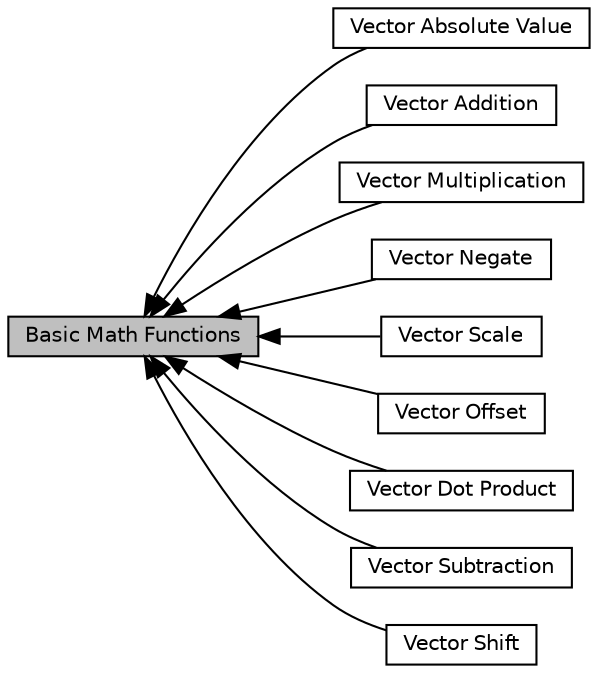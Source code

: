 digraph "Basic Math Functions"
{
  edge [fontname="Helvetica",fontsize="10",labelfontname="Helvetica",labelfontsize="10"];
  node [fontname="Helvetica",fontsize="10",shape=box];
  rankdir=LR;
  Node2 [label="Vector Absolute Value",height=0.2,width=0.4,color="black", fillcolor="white", style="filled",URL="$group___basic_abs.html",tooltip=" "];
  Node3 [label="Vector Addition",height=0.2,width=0.4,color="black", fillcolor="white", style="filled",URL="$group___basic_add.html",tooltip=" "];
  Node5 [label="Vector Multiplication",height=0.2,width=0.4,color="black", fillcolor="white", style="filled",URL="$group___basic_mult.html",tooltip=" "];
  Node6 [label="Vector Negate",height=0.2,width=0.4,color="black", fillcolor="white", style="filled",URL="$group__negate.html",tooltip=" "];
  Node1 [label="Basic Math Functions",height=0.2,width=0.4,color="black", fillcolor="grey75", style="filled", fontcolor="black",tooltip=" "];
  Node8 [label="Vector Scale",height=0.2,width=0.4,color="black", fillcolor="white", style="filled",URL="$group__scale.html",tooltip=" "];
  Node7 [label="Vector Offset",height=0.2,width=0.4,color="black", fillcolor="white", style="filled",URL="$group__offset.html",tooltip=" "];
  Node4 [label="Vector Dot Product",height=0.2,width=0.4,color="black", fillcolor="white", style="filled",URL="$group__dot__prod.html",tooltip=" "];
  Node10 [label="Vector Subtraction",height=0.2,width=0.4,color="black", fillcolor="white", style="filled",URL="$group___basic_sub.html",tooltip=" "];
  Node9 [label="Vector Shift",height=0.2,width=0.4,color="black", fillcolor="white", style="filled",URL="$group__shift.html",tooltip=" "];
  Node1->Node2 [shape=plaintext, dir="back", style="solid"];
  Node1->Node3 [shape=plaintext, dir="back", style="solid"];
  Node1->Node4 [shape=plaintext, dir="back", style="solid"];
  Node1->Node5 [shape=plaintext, dir="back", style="solid"];
  Node1->Node6 [shape=plaintext, dir="back", style="solid"];
  Node1->Node7 [shape=plaintext, dir="back", style="solid"];
  Node1->Node8 [shape=plaintext, dir="back", style="solid"];
  Node1->Node9 [shape=plaintext, dir="back", style="solid"];
  Node1->Node10 [shape=plaintext, dir="back", style="solid"];
}
